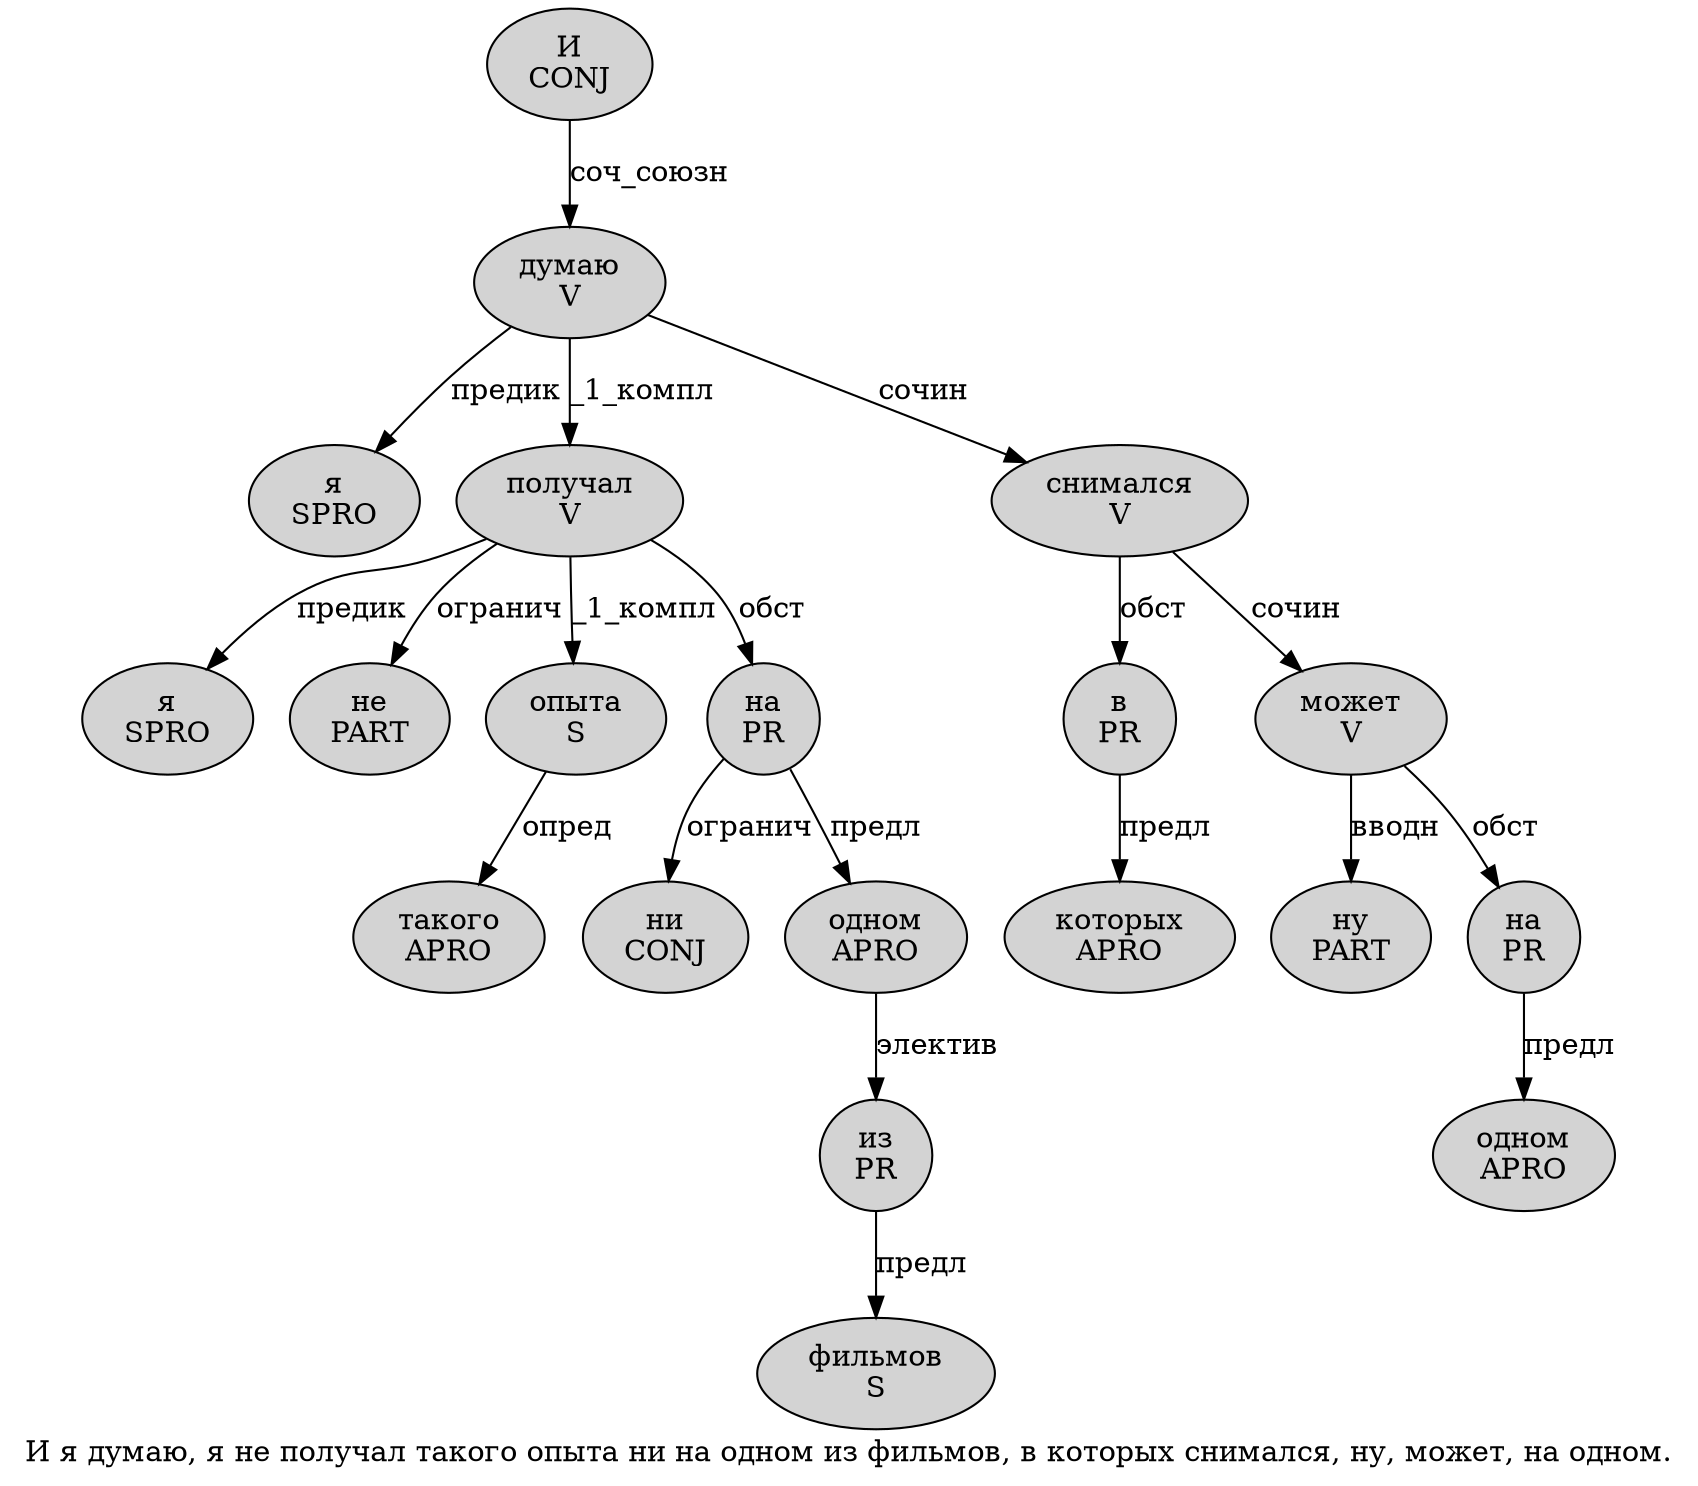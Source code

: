 digraph SENTENCE_683 {
	graph [label="И я думаю, я не получал такого опыта ни на одном из фильмов, в которых снимался, ну, может, на одном."]
	node [style=filled]
		0 [label="И
CONJ" color="" fillcolor=lightgray penwidth=1 shape=ellipse]
		1 [label="я
SPRO" color="" fillcolor=lightgray penwidth=1 shape=ellipse]
		2 [label="думаю
V" color="" fillcolor=lightgray penwidth=1 shape=ellipse]
		4 [label="я
SPRO" color="" fillcolor=lightgray penwidth=1 shape=ellipse]
		5 [label="не
PART" color="" fillcolor=lightgray penwidth=1 shape=ellipse]
		6 [label="получал
V" color="" fillcolor=lightgray penwidth=1 shape=ellipse]
		7 [label="такого
APRO" color="" fillcolor=lightgray penwidth=1 shape=ellipse]
		8 [label="опыта
S" color="" fillcolor=lightgray penwidth=1 shape=ellipse]
		9 [label="ни
CONJ" color="" fillcolor=lightgray penwidth=1 shape=ellipse]
		10 [label="на
PR" color="" fillcolor=lightgray penwidth=1 shape=ellipse]
		11 [label="одном
APRO" color="" fillcolor=lightgray penwidth=1 shape=ellipse]
		12 [label="из
PR" color="" fillcolor=lightgray penwidth=1 shape=ellipse]
		13 [label="фильмов
S" color="" fillcolor=lightgray penwidth=1 shape=ellipse]
		15 [label="в
PR" color="" fillcolor=lightgray penwidth=1 shape=ellipse]
		16 [label="которых
APRO" color="" fillcolor=lightgray penwidth=1 shape=ellipse]
		17 [label="снимался
V" color="" fillcolor=lightgray penwidth=1 shape=ellipse]
		19 [label="ну
PART" color="" fillcolor=lightgray penwidth=1 shape=ellipse]
		21 [label="может
V" color="" fillcolor=lightgray penwidth=1 shape=ellipse]
		23 [label="на
PR" color="" fillcolor=lightgray penwidth=1 shape=ellipse]
		24 [label="одном
APRO" color="" fillcolor=lightgray penwidth=1 shape=ellipse]
			2 -> 1 [label="предик"]
			2 -> 6 [label="_1_компл"]
			2 -> 17 [label="сочин"]
			6 -> 4 [label="предик"]
			6 -> 5 [label="огранич"]
			6 -> 8 [label="_1_компл"]
			6 -> 10 [label="обст"]
			23 -> 24 [label="предл"]
			15 -> 16 [label="предл"]
			21 -> 19 [label="вводн"]
			21 -> 23 [label="обст"]
			10 -> 9 [label="огранич"]
			10 -> 11 [label="предл"]
			8 -> 7 [label="опред"]
			11 -> 12 [label="электив"]
			12 -> 13 [label="предл"]
			0 -> 2 [label="соч_союзн"]
			17 -> 15 [label="обст"]
			17 -> 21 [label="сочин"]
}